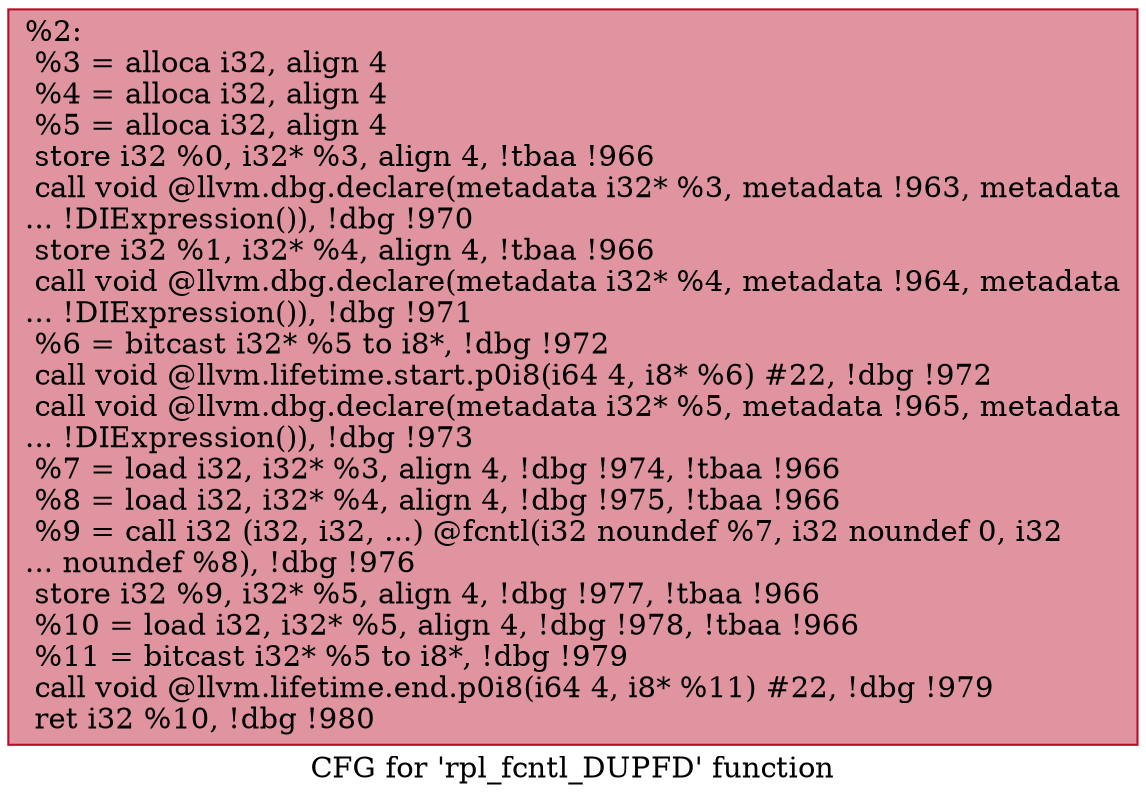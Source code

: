 digraph "CFG for 'rpl_fcntl_DUPFD' function" {
	label="CFG for 'rpl_fcntl_DUPFD' function";

	Node0x240c7a0 [shape=record,color="#b70d28ff", style=filled, fillcolor="#b70d2870",label="{%2:\l  %3 = alloca i32, align 4\l  %4 = alloca i32, align 4\l  %5 = alloca i32, align 4\l  store i32 %0, i32* %3, align 4, !tbaa !966\l  call void @llvm.dbg.declare(metadata i32* %3, metadata !963, metadata\l... !DIExpression()), !dbg !970\l  store i32 %1, i32* %4, align 4, !tbaa !966\l  call void @llvm.dbg.declare(metadata i32* %4, metadata !964, metadata\l... !DIExpression()), !dbg !971\l  %6 = bitcast i32* %5 to i8*, !dbg !972\l  call void @llvm.lifetime.start.p0i8(i64 4, i8* %6) #22, !dbg !972\l  call void @llvm.dbg.declare(metadata i32* %5, metadata !965, metadata\l... !DIExpression()), !dbg !973\l  %7 = load i32, i32* %3, align 4, !dbg !974, !tbaa !966\l  %8 = load i32, i32* %4, align 4, !dbg !975, !tbaa !966\l  %9 = call i32 (i32, i32, ...) @fcntl(i32 noundef %7, i32 noundef 0, i32\l... noundef %8), !dbg !976\l  store i32 %9, i32* %5, align 4, !dbg !977, !tbaa !966\l  %10 = load i32, i32* %5, align 4, !dbg !978, !tbaa !966\l  %11 = bitcast i32* %5 to i8*, !dbg !979\l  call void @llvm.lifetime.end.p0i8(i64 4, i8* %11) #22, !dbg !979\l  ret i32 %10, !dbg !980\l}"];
}
